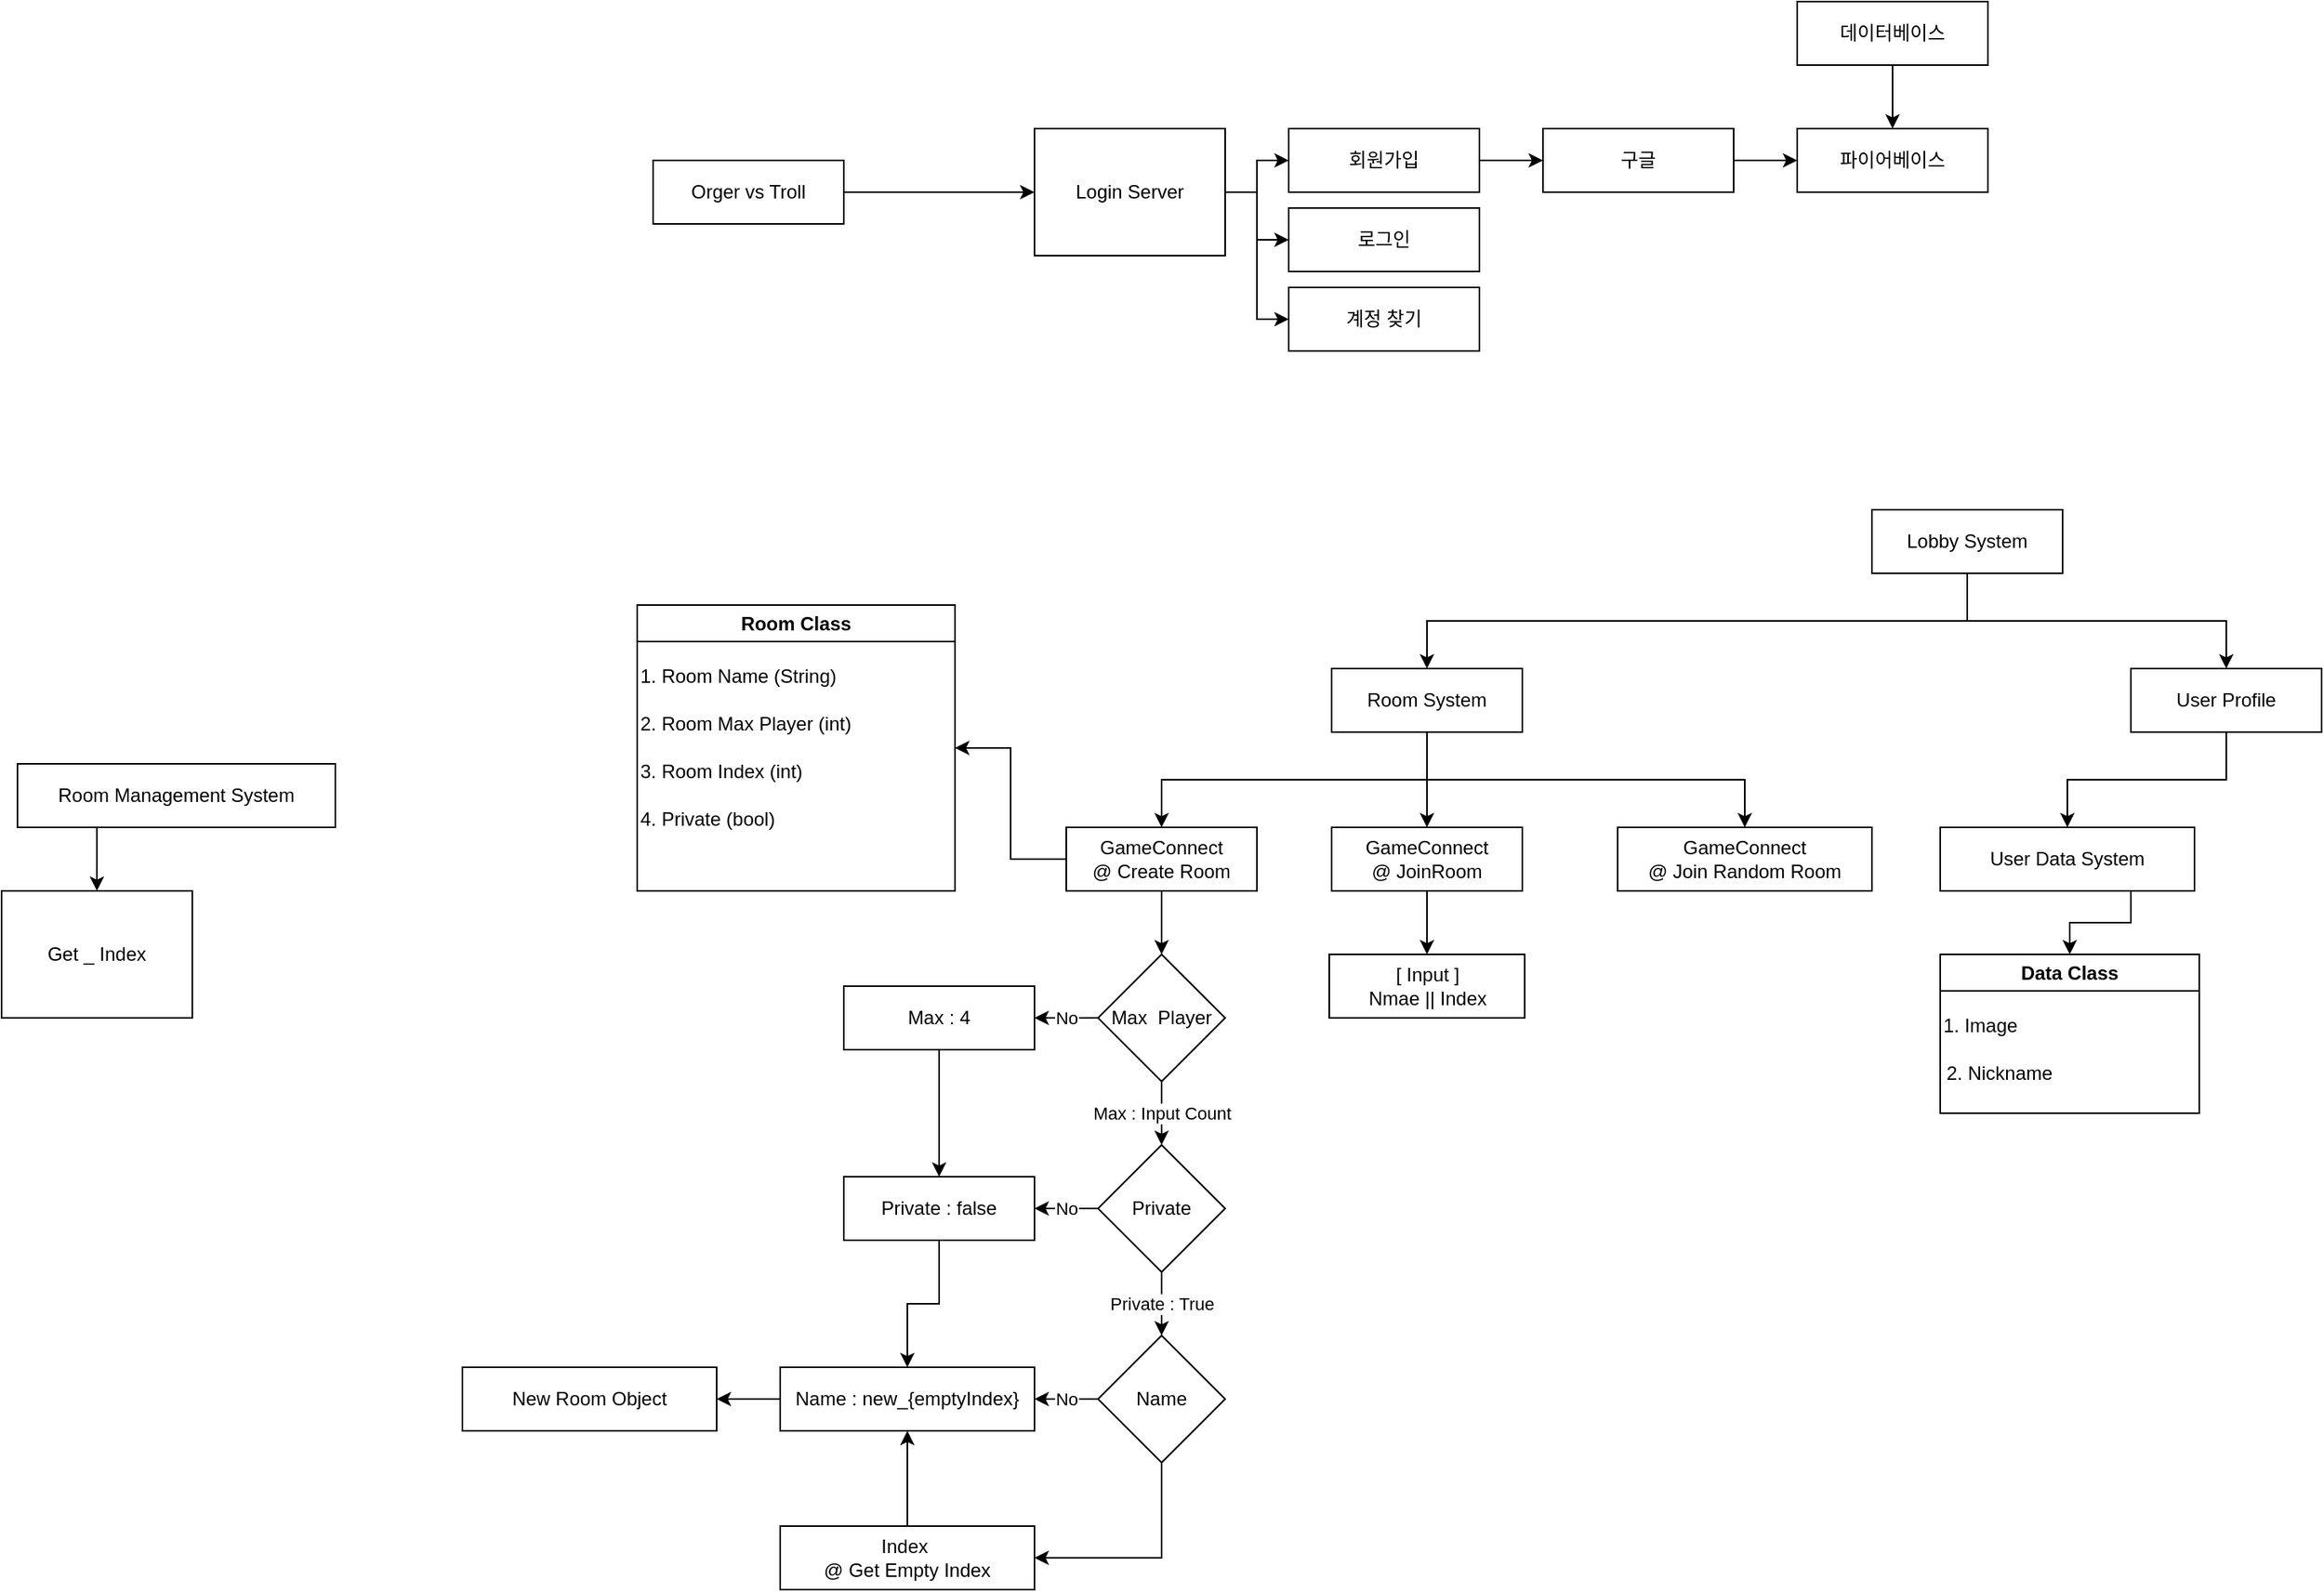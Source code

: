 <mxfile version="21.3.7" type="github">
  <diagram id="C5RBs43oDa-KdzZeNtuy" name="Page-1">
    <mxGraphModel dx="2336" dy="796" grid="1" gridSize="10" guides="1" tooltips="1" connect="1" arrows="1" fold="1" page="1" pageScale="1" pageWidth="827" pageHeight="1169" math="0" shadow="0">
      <root>
        <mxCell id="WIyWlLk6GJQsqaUBKTNV-0" />
        <mxCell id="WIyWlLk6GJQsqaUBKTNV-1" parent="WIyWlLk6GJQsqaUBKTNV-0" />
        <mxCell id="eu6iZmVDXHD_G9yCicwP-2" style="edgeStyle=orthogonalEdgeStyle;rounded=0;orthogonalLoop=1;jettySize=auto;html=1;exitX=1;exitY=0.5;exitDx=0;exitDy=0;entryX=0;entryY=0.5;entryDx=0;entryDy=0;" parent="WIyWlLk6GJQsqaUBKTNV-1" source="eu6iZmVDXHD_G9yCicwP-0" target="eu6iZmVDXHD_G9yCicwP-1" edge="1">
          <mxGeometry relative="1" as="geometry" />
        </mxCell>
        <mxCell id="eu6iZmVDXHD_G9yCicwP-0" value="Orger vs Troll" style="rounded=0;whiteSpace=wrap;html=1;" parent="WIyWlLk6GJQsqaUBKTNV-1" vertex="1">
          <mxGeometry x="40" y="140" width="120" height="40" as="geometry" />
        </mxCell>
        <mxCell id="eu6iZmVDXHD_G9yCicwP-5" style="edgeStyle=orthogonalEdgeStyle;rounded=0;orthogonalLoop=1;jettySize=auto;html=1;exitX=1;exitY=0.5;exitDx=0;exitDy=0;entryX=0;entryY=0.5;entryDx=0;entryDy=0;" parent="WIyWlLk6GJQsqaUBKTNV-1" source="eu6iZmVDXHD_G9yCicwP-1" target="eu6iZmVDXHD_G9yCicwP-3" edge="1">
          <mxGeometry relative="1" as="geometry" />
        </mxCell>
        <mxCell id="eu6iZmVDXHD_G9yCicwP-6" style="edgeStyle=orthogonalEdgeStyle;rounded=0;orthogonalLoop=1;jettySize=auto;html=1;exitX=1;exitY=0.5;exitDx=0;exitDy=0;entryX=0;entryY=0.5;entryDx=0;entryDy=0;" parent="WIyWlLk6GJQsqaUBKTNV-1" source="eu6iZmVDXHD_G9yCicwP-1" target="eu6iZmVDXHD_G9yCicwP-4" edge="1">
          <mxGeometry relative="1" as="geometry" />
        </mxCell>
        <mxCell id="eu6iZmVDXHD_G9yCicwP-8" style="edgeStyle=orthogonalEdgeStyle;rounded=0;orthogonalLoop=1;jettySize=auto;html=1;exitX=1;exitY=0.5;exitDx=0;exitDy=0;entryX=0;entryY=0.5;entryDx=0;entryDy=0;" parent="WIyWlLk6GJQsqaUBKTNV-1" source="eu6iZmVDXHD_G9yCicwP-1" target="eu6iZmVDXHD_G9yCicwP-7" edge="1">
          <mxGeometry relative="1" as="geometry" />
        </mxCell>
        <mxCell id="eu6iZmVDXHD_G9yCicwP-1" value="Login Server" style="rounded=0;whiteSpace=wrap;html=1;" parent="WIyWlLk6GJQsqaUBKTNV-1" vertex="1">
          <mxGeometry x="280" y="120" width="120" height="80" as="geometry" />
        </mxCell>
        <mxCell id="eu6iZmVDXHD_G9yCicwP-10" style="edgeStyle=orthogonalEdgeStyle;rounded=0;orthogonalLoop=1;jettySize=auto;html=1;exitX=1;exitY=0.5;exitDx=0;exitDy=0;entryX=0;entryY=0.5;entryDx=0;entryDy=0;" parent="WIyWlLk6GJQsqaUBKTNV-1" source="eu6iZmVDXHD_G9yCicwP-3" target="eu6iZmVDXHD_G9yCicwP-9" edge="1">
          <mxGeometry relative="1" as="geometry" />
        </mxCell>
        <mxCell id="eu6iZmVDXHD_G9yCicwP-3" value="회원가입" style="rounded=0;whiteSpace=wrap;html=1;" parent="WIyWlLk6GJQsqaUBKTNV-1" vertex="1">
          <mxGeometry x="440" y="120" width="120" height="40" as="geometry" />
        </mxCell>
        <mxCell id="eu6iZmVDXHD_G9yCicwP-4" value="로그인" style="rounded=0;whiteSpace=wrap;html=1;" parent="WIyWlLk6GJQsqaUBKTNV-1" vertex="1">
          <mxGeometry x="440" y="170" width="120" height="40" as="geometry" />
        </mxCell>
        <mxCell id="eu6iZmVDXHD_G9yCicwP-7" value="계정 찾기" style="rounded=0;whiteSpace=wrap;html=1;" parent="WIyWlLk6GJQsqaUBKTNV-1" vertex="1">
          <mxGeometry x="440" y="220" width="120" height="40" as="geometry" />
        </mxCell>
        <mxCell id="eu6iZmVDXHD_G9yCicwP-12" style="edgeStyle=orthogonalEdgeStyle;rounded=0;orthogonalLoop=1;jettySize=auto;html=1;exitX=1;exitY=0.5;exitDx=0;exitDy=0;entryX=0;entryY=0.5;entryDx=0;entryDy=0;" parent="WIyWlLk6GJQsqaUBKTNV-1" source="eu6iZmVDXHD_G9yCicwP-9" target="eu6iZmVDXHD_G9yCicwP-11" edge="1">
          <mxGeometry relative="1" as="geometry" />
        </mxCell>
        <mxCell id="eu6iZmVDXHD_G9yCicwP-9" value="구글" style="rounded=0;whiteSpace=wrap;html=1;" parent="WIyWlLk6GJQsqaUBKTNV-1" vertex="1">
          <mxGeometry x="600" y="120" width="120" height="40" as="geometry" />
        </mxCell>
        <mxCell id="eu6iZmVDXHD_G9yCicwP-11" value="파이어베이스" style="rounded=0;whiteSpace=wrap;html=1;" parent="WIyWlLk6GJQsqaUBKTNV-1" vertex="1">
          <mxGeometry x="760" y="120" width="120" height="40" as="geometry" />
        </mxCell>
        <mxCell id="eu6iZmVDXHD_G9yCicwP-14" style="edgeStyle=orthogonalEdgeStyle;rounded=0;orthogonalLoop=1;jettySize=auto;html=1;exitX=0.5;exitY=1;exitDx=0;exitDy=0;entryX=0.5;entryY=0;entryDx=0;entryDy=0;" parent="WIyWlLk6GJQsqaUBKTNV-1" source="eu6iZmVDXHD_G9yCicwP-13" target="eu6iZmVDXHD_G9yCicwP-11" edge="1">
          <mxGeometry relative="1" as="geometry" />
        </mxCell>
        <mxCell id="eu6iZmVDXHD_G9yCicwP-13" value="데이터베이스" style="rounded=0;whiteSpace=wrap;html=1;" parent="WIyWlLk6GJQsqaUBKTNV-1" vertex="1">
          <mxGeometry x="760" y="40" width="120" height="40" as="geometry" />
        </mxCell>
        <mxCell id="qGuW3kAqMhyCMjiLsScZ-16" style="edgeStyle=orthogonalEdgeStyle;rounded=0;orthogonalLoop=1;jettySize=auto;html=1;exitX=0.5;exitY=1;exitDx=0;exitDy=0;entryX=0.5;entryY=0;entryDx=0;entryDy=0;" edge="1" parent="WIyWlLk6GJQsqaUBKTNV-1" source="qGuW3kAqMhyCMjiLsScZ-0" target="qGuW3kAqMhyCMjiLsScZ-12">
          <mxGeometry relative="1" as="geometry" />
        </mxCell>
        <mxCell id="qGuW3kAqMhyCMjiLsScZ-17" style="edgeStyle=orthogonalEdgeStyle;rounded=0;orthogonalLoop=1;jettySize=auto;html=1;exitX=0.5;exitY=1;exitDx=0;exitDy=0;entryX=0.5;entryY=0;entryDx=0;entryDy=0;" edge="1" parent="WIyWlLk6GJQsqaUBKTNV-1" source="qGuW3kAqMhyCMjiLsScZ-0" target="qGuW3kAqMhyCMjiLsScZ-11">
          <mxGeometry relative="1" as="geometry" />
        </mxCell>
        <mxCell id="qGuW3kAqMhyCMjiLsScZ-0" value="Lobby System" style="rounded=0;whiteSpace=wrap;html=1;" vertex="1" parent="WIyWlLk6GJQsqaUBKTNV-1">
          <mxGeometry x="807" y="360" width="120" height="40" as="geometry" />
        </mxCell>
        <mxCell id="qGuW3kAqMhyCMjiLsScZ-43" style="edgeStyle=orthogonalEdgeStyle;rounded=0;orthogonalLoop=1;jettySize=auto;html=1;exitX=0;exitY=0.5;exitDx=0;exitDy=0;entryX=1;entryY=0.5;entryDx=0;entryDy=0;" edge="1" parent="WIyWlLk6GJQsqaUBKTNV-1" source="qGuW3kAqMhyCMjiLsScZ-5" target="qGuW3kAqMhyCMjiLsScZ-29">
          <mxGeometry relative="1" as="geometry" />
        </mxCell>
        <mxCell id="qGuW3kAqMhyCMjiLsScZ-44" style="edgeStyle=orthogonalEdgeStyle;rounded=0;orthogonalLoop=1;jettySize=auto;html=1;exitX=0.5;exitY=1;exitDx=0;exitDy=0;entryX=0.5;entryY=0;entryDx=0;entryDy=0;" edge="1" parent="WIyWlLk6GJQsqaUBKTNV-1" source="qGuW3kAqMhyCMjiLsScZ-5" target="qGuW3kAqMhyCMjiLsScZ-41">
          <mxGeometry relative="1" as="geometry" />
        </mxCell>
        <mxCell id="qGuW3kAqMhyCMjiLsScZ-5" value="GameConnect&lt;br&gt;@ Create Room" style="rounded=0;whiteSpace=wrap;html=1;" vertex="1" parent="WIyWlLk6GJQsqaUBKTNV-1">
          <mxGeometry x="300" y="560" width="120" height="40" as="geometry" />
        </mxCell>
        <mxCell id="qGuW3kAqMhyCMjiLsScZ-6" value="GameConnect&lt;br&gt;@ Join Random Room" style="rounded=0;whiteSpace=wrap;html=1;" vertex="1" parent="WIyWlLk6GJQsqaUBKTNV-1">
          <mxGeometry x="647" y="560" width="160" height="40" as="geometry" />
        </mxCell>
        <mxCell id="qGuW3kAqMhyCMjiLsScZ-40" style="edgeStyle=orthogonalEdgeStyle;rounded=0;orthogonalLoop=1;jettySize=auto;html=1;exitX=0.5;exitY=1;exitDx=0;exitDy=0;entryX=0.5;entryY=0;entryDx=0;entryDy=0;" edge="1" parent="WIyWlLk6GJQsqaUBKTNV-1" source="qGuW3kAqMhyCMjiLsScZ-7" target="qGuW3kAqMhyCMjiLsScZ-38">
          <mxGeometry relative="1" as="geometry" />
        </mxCell>
        <mxCell id="qGuW3kAqMhyCMjiLsScZ-7" value="GameConnect&lt;br&gt;@ JoinRoom" style="rounded=0;whiteSpace=wrap;html=1;" vertex="1" parent="WIyWlLk6GJQsqaUBKTNV-1">
          <mxGeometry x="467" y="560" width="120" height="40" as="geometry" />
        </mxCell>
        <mxCell id="qGuW3kAqMhyCMjiLsScZ-21" style="edgeStyle=orthogonalEdgeStyle;rounded=0;orthogonalLoop=1;jettySize=auto;html=1;exitX=0.5;exitY=1;exitDx=0;exitDy=0;entryX=0.5;entryY=0;entryDx=0;entryDy=0;" edge="1" parent="WIyWlLk6GJQsqaUBKTNV-1" source="qGuW3kAqMhyCMjiLsScZ-11" target="qGuW3kAqMhyCMjiLsScZ-20">
          <mxGeometry relative="1" as="geometry" />
        </mxCell>
        <mxCell id="qGuW3kAqMhyCMjiLsScZ-11" value="User Profile" style="rounded=0;whiteSpace=wrap;html=1;" vertex="1" parent="WIyWlLk6GJQsqaUBKTNV-1">
          <mxGeometry x="970" y="460" width="120" height="40" as="geometry" />
        </mxCell>
        <mxCell id="qGuW3kAqMhyCMjiLsScZ-13" style="edgeStyle=orthogonalEdgeStyle;rounded=0;orthogonalLoop=1;jettySize=auto;html=1;exitX=0.5;exitY=1;exitDx=0;exitDy=0;entryX=0.5;entryY=0;entryDx=0;entryDy=0;" edge="1" parent="WIyWlLk6GJQsqaUBKTNV-1" source="qGuW3kAqMhyCMjiLsScZ-12" target="qGuW3kAqMhyCMjiLsScZ-5">
          <mxGeometry relative="1" as="geometry" />
        </mxCell>
        <mxCell id="qGuW3kAqMhyCMjiLsScZ-18" style="edgeStyle=orthogonalEdgeStyle;rounded=0;orthogonalLoop=1;jettySize=auto;html=1;exitX=0.5;exitY=1;exitDx=0;exitDy=0;entryX=0.5;entryY=0;entryDx=0;entryDy=0;" edge="1" parent="WIyWlLk6GJQsqaUBKTNV-1" source="qGuW3kAqMhyCMjiLsScZ-12" target="qGuW3kAqMhyCMjiLsScZ-7">
          <mxGeometry relative="1" as="geometry" />
        </mxCell>
        <mxCell id="qGuW3kAqMhyCMjiLsScZ-19" style="edgeStyle=orthogonalEdgeStyle;rounded=0;orthogonalLoop=1;jettySize=auto;html=1;exitX=0.5;exitY=1;exitDx=0;exitDy=0;entryX=0.5;entryY=0;entryDx=0;entryDy=0;" edge="1" parent="WIyWlLk6GJQsqaUBKTNV-1" source="qGuW3kAqMhyCMjiLsScZ-12" target="qGuW3kAqMhyCMjiLsScZ-6">
          <mxGeometry relative="1" as="geometry" />
        </mxCell>
        <mxCell id="qGuW3kAqMhyCMjiLsScZ-12" value="Room System" style="rounded=0;whiteSpace=wrap;html=1;" vertex="1" parent="WIyWlLk6GJQsqaUBKTNV-1">
          <mxGeometry x="467" y="460" width="120" height="40" as="geometry" />
        </mxCell>
        <mxCell id="qGuW3kAqMhyCMjiLsScZ-26" style="edgeStyle=orthogonalEdgeStyle;rounded=0;orthogonalLoop=1;jettySize=auto;html=1;exitX=0.75;exitY=1;exitDx=0;exitDy=0;entryX=0.5;entryY=0;entryDx=0;entryDy=0;" edge="1" parent="WIyWlLk6GJQsqaUBKTNV-1" source="qGuW3kAqMhyCMjiLsScZ-20" target="qGuW3kAqMhyCMjiLsScZ-22">
          <mxGeometry relative="1" as="geometry" />
        </mxCell>
        <mxCell id="qGuW3kAqMhyCMjiLsScZ-20" value="User Data System" style="rounded=0;whiteSpace=wrap;html=1;" vertex="1" parent="WIyWlLk6GJQsqaUBKTNV-1">
          <mxGeometry x="850" y="560" width="160" height="40" as="geometry" />
        </mxCell>
        <mxCell id="qGuW3kAqMhyCMjiLsScZ-22" value="Data Class" style="swimlane;whiteSpace=wrap;html=1;" vertex="1" parent="WIyWlLk6GJQsqaUBKTNV-1">
          <mxGeometry x="850" y="640" width="163" height="100" as="geometry" />
        </mxCell>
        <mxCell id="qGuW3kAqMhyCMjiLsScZ-23" value="1. Image" style="text;html=1;strokeColor=none;fillColor=none;align=left;verticalAlign=middle;whiteSpace=wrap;rounded=0;" vertex="1" parent="qGuW3kAqMhyCMjiLsScZ-22">
          <mxGeometry y="30" width="160" height="30" as="geometry" />
        </mxCell>
        <mxCell id="qGuW3kAqMhyCMjiLsScZ-24" value="2. Nickname" style="text;html=1;strokeColor=none;fillColor=none;align=left;verticalAlign=middle;whiteSpace=wrap;rounded=0;" vertex="1" parent="qGuW3kAqMhyCMjiLsScZ-22">
          <mxGeometry x="1.5" y="60" width="160" height="30" as="geometry" />
        </mxCell>
        <mxCell id="qGuW3kAqMhyCMjiLsScZ-29" value="Room Class" style="swimlane;whiteSpace=wrap;html=1;" vertex="1" parent="WIyWlLk6GJQsqaUBKTNV-1">
          <mxGeometry x="30" y="420" width="200" height="180" as="geometry" />
        </mxCell>
        <mxCell id="qGuW3kAqMhyCMjiLsScZ-30" value="1. Room Name (String)" style="text;html=1;strokeColor=none;fillColor=none;align=left;verticalAlign=middle;whiteSpace=wrap;rounded=0;" vertex="1" parent="qGuW3kAqMhyCMjiLsScZ-29">
          <mxGeometry y="30" width="200" height="30" as="geometry" />
        </mxCell>
        <mxCell id="qGuW3kAqMhyCMjiLsScZ-31" value="2. Room Max Player (int)" style="text;html=1;strokeColor=none;fillColor=none;align=left;verticalAlign=middle;whiteSpace=wrap;rounded=0;" vertex="1" parent="qGuW3kAqMhyCMjiLsScZ-29">
          <mxGeometry y="60" width="200" height="30" as="geometry" />
        </mxCell>
        <mxCell id="qGuW3kAqMhyCMjiLsScZ-33" value="3. Room Index (int)" style="text;html=1;strokeColor=none;fillColor=none;align=left;verticalAlign=middle;whiteSpace=wrap;rounded=0;" vertex="1" parent="qGuW3kAqMhyCMjiLsScZ-29">
          <mxGeometry y="90" width="200" height="30" as="geometry" />
        </mxCell>
        <mxCell id="qGuW3kAqMhyCMjiLsScZ-52" value="4. Private (bool)" style="text;html=1;strokeColor=none;fillColor=none;align=left;verticalAlign=middle;whiteSpace=wrap;rounded=0;" vertex="1" parent="qGuW3kAqMhyCMjiLsScZ-29">
          <mxGeometry y="120" width="200" height="30" as="geometry" />
        </mxCell>
        <mxCell id="qGuW3kAqMhyCMjiLsScZ-38" value="[ Input ]&lt;br&gt;Nmae || Index" style="rounded=0;whiteSpace=wrap;html=1;" vertex="1" parent="WIyWlLk6GJQsqaUBKTNV-1">
          <mxGeometry x="465.5" y="640" width="123" height="40" as="geometry" />
        </mxCell>
        <mxCell id="qGuW3kAqMhyCMjiLsScZ-46" value="No" style="edgeStyle=orthogonalEdgeStyle;rounded=0;orthogonalLoop=1;jettySize=auto;html=1;exitX=0;exitY=0.5;exitDx=0;exitDy=0;entryX=1;entryY=0.5;entryDx=0;entryDy=0;" edge="1" parent="WIyWlLk6GJQsqaUBKTNV-1" source="qGuW3kAqMhyCMjiLsScZ-41" target="qGuW3kAqMhyCMjiLsScZ-45">
          <mxGeometry relative="1" as="geometry" />
        </mxCell>
        <mxCell id="qGuW3kAqMhyCMjiLsScZ-55" value="Max : Input Count" style="edgeStyle=orthogonalEdgeStyle;rounded=0;orthogonalLoop=1;jettySize=auto;html=1;exitX=0.5;exitY=1;exitDx=0;exitDy=0;entryX=0.5;entryY=0;entryDx=0;entryDy=0;" edge="1" parent="WIyWlLk6GJQsqaUBKTNV-1" source="qGuW3kAqMhyCMjiLsScZ-41" target="qGuW3kAqMhyCMjiLsScZ-47">
          <mxGeometry relative="1" as="geometry" />
        </mxCell>
        <mxCell id="qGuW3kAqMhyCMjiLsScZ-41" value="Max&amp;nbsp; Player" style="rhombus;whiteSpace=wrap;html=1;" vertex="1" parent="WIyWlLk6GJQsqaUBKTNV-1">
          <mxGeometry x="320" y="640" width="80" height="80" as="geometry" />
        </mxCell>
        <mxCell id="qGuW3kAqMhyCMjiLsScZ-63" style="edgeStyle=orthogonalEdgeStyle;rounded=0;orthogonalLoop=1;jettySize=auto;html=1;exitX=0.5;exitY=1;exitDx=0;exitDy=0;entryX=0.5;entryY=0;entryDx=0;entryDy=0;" edge="1" parent="WIyWlLk6GJQsqaUBKTNV-1" source="qGuW3kAqMhyCMjiLsScZ-45" target="qGuW3kAqMhyCMjiLsScZ-53">
          <mxGeometry relative="1" as="geometry" />
        </mxCell>
        <mxCell id="qGuW3kAqMhyCMjiLsScZ-45" value="Max : 4" style="rounded=0;whiteSpace=wrap;html=1;" vertex="1" parent="WIyWlLk6GJQsqaUBKTNV-1">
          <mxGeometry x="160" y="660" width="120" height="40" as="geometry" />
        </mxCell>
        <mxCell id="qGuW3kAqMhyCMjiLsScZ-54" value="No" style="edgeStyle=orthogonalEdgeStyle;rounded=0;orthogonalLoop=1;jettySize=auto;html=1;exitX=0;exitY=0.5;exitDx=0;exitDy=0;entryX=1;entryY=0.5;entryDx=0;entryDy=0;" edge="1" parent="WIyWlLk6GJQsqaUBKTNV-1" source="qGuW3kAqMhyCMjiLsScZ-47" target="qGuW3kAqMhyCMjiLsScZ-53">
          <mxGeometry relative="1" as="geometry" />
        </mxCell>
        <mxCell id="qGuW3kAqMhyCMjiLsScZ-57" value="Private : True" style="edgeStyle=orthogonalEdgeStyle;rounded=0;orthogonalLoop=1;jettySize=auto;html=1;exitX=0.5;exitY=1;exitDx=0;exitDy=0;entryX=0.5;entryY=0;entryDx=0;entryDy=0;" edge="1" parent="WIyWlLk6GJQsqaUBKTNV-1" source="qGuW3kAqMhyCMjiLsScZ-47" target="qGuW3kAqMhyCMjiLsScZ-56">
          <mxGeometry relative="1" as="geometry" />
        </mxCell>
        <mxCell id="qGuW3kAqMhyCMjiLsScZ-47" value="Private" style="rhombus;whiteSpace=wrap;html=1;" vertex="1" parent="WIyWlLk6GJQsqaUBKTNV-1">
          <mxGeometry x="320" y="760" width="80" height="80" as="geometry" />
        </mxCell>
        <mxCell id="qGuW3kAqMhyCMjiLsScZ-64" style="edgeStyle=orthogonalEdgeStyle;rounded=0;orthogonalLoop=1;jettySize=auto;html=1;exitX=0.5;exitY=1;exitDx=0;exitDy=0;entryX=0.5;entryY=0;entryDx=0;entryDy=0;" edge="1" parent="WIyWlLk6GJQsqaUBKTNV-1" source="qGuW3kAqMhyCMjiLsScZ-53" target="qGuW3kAqMhyCMjiLsScZ-58">
          <mxGeometry relative="1" as="geometry" />
        </mxCell>
        <mxCell id="qGuW3kAqMhyCMjiLsScZ-53" value="Private : false" style="rounded=0;whiteSpace=wrap;html=1;" vertex="1" parent="WIyWlLk6GJQsqaUBKTNV-1">
          <mxGeometry x="160" y="780" width="120" height="40" as="geometry" />
        </mxCell>
        <mxCell id="qGuW3kAqMhyCMjiLsScZ-59" value="No" style="edgeStyle=orthogonalEdgeStyle;rounded=0;orthogonalLoop=1;jettySize=auto;html=1;exitX=0;exitY=0.5;exitDx=0;exitDy=0;entryX=1;entryY=0.5;entryDx=0;entryDy=0;" edge="1" parent="WIyWlLk6GJQsqaUBKTNV-1" source="qGuW3kAqMhyCMjiLsScZ-56" target="qGuW3kAqMhyCMjiLsScZ-58">
          <mxGeometry relative="1" as="geometry" />
        </mxCell>
        <mxCell id="qGuW3kAqMhyCMjiLsScZ-61" style="edgeStyle=orthogonalEdgeStyle;rounded=0;orthogonalLoop=1;jettySize=auto;html=1;exitX=0.5;exitY=1;exitDx=0;exitDy=0;entryX=1;entryY=0.5;entryDx=0;entryDy=0;" edge="1" parent="WIyWlLk6GJQsqaUBKTNV-1" source="qGuW3kAqMhyCMjiLsScZ-56" target="qGuW3kAqMhyCMjiLsScZ-60">
          <mxGeometry relative="1" as="geometry" />
        </mxCell>
        <mxCell id="qGuW3kAqMhyCMjiLsScZ-56" value="Name" style="rhombus;whiteSpace=wrap;html=1;" vertex="1" parent="WIyWlLk6GJQsqaUBKTNV-1">
          <mxGeometry x="320" y="880" width="80" height="80" as="geometry" />
        </mxCell>
        <mxCell id="qGuW3kAqMhyCMjiLsScZ-67" style="edgeStyle=orthogonalEdgeStyle;rounded=0;orthogonalLoop=1;jettySize=auto;html=1;exitX=0;exitY=0.5;exitDx=0;exitDy=0;entryX=1;entryY=0.5;entryDx=0;entryDy=0;" edge="1" parent="WIyWlLk6GJQsqaUBKTNV-1" source="qGuW3kAqMhyCMjiLsScZ-58" target="qGuW3kAqMhyCMjiLsScZ-65">
          <mxGeometry relative="1" as="geometry" />
        </mxCell>
        <mxCell id="qGuW3kAqMhyCMjiLsScZ-58" value="Name : new_{emptyIndex}" style="rounded=0;whiteSpace=wrap;html=1;" vertex="1" parent="WIyWlLk6GJQsqaUBKTNV-1">
          <mxGeometry x="120" y="900" width="160" height="40" as="geometry" />
        </mxCell>
        <mxCell id="qGuW3kAqMhyCMjiLsScZ-62" style="edgeStyle=orthogonalEdgeStyle;rounded=0;orthogonalLoop=1;jettySize=auto;html=1;exitX=0.5;exitY=0;exitDx=0;exitDy=0;entryX=0.5;entryY=1;entryDx=0;entryDy=0;" edge="1" parent="WIyWlLk6GJQsqaUBKTNV-1" source="qGuW3kAqMhyCMjiLsScZ-60" target="qGuW3kAqMhyCMjiLsScZ-58">
          <mxGeometry relative="1" as="geometry" />
        </mxCell>
        <mxCell id="qGuW3kAqMhyCMjiLsScZ-60" value="Index&amp;nbsp;&lt;br&gt;@ Get Empty Index" style="rounded=0;whiteSpace=wrap;html=1;" vertex="1" parent="WIyWlLk6GJQsqaUBKTNV-1">
          <mxGeometry x="120" y="1000" width="160" height="40" as="geometry" />
        </mxCell>
        <mxCell id="qGuW3kAqMhyCMjiLsScZ-65" value="New Room Object" style="rounded=0;whiteSpace=wrap;html=1;" vertex="1" parent="WIyWlLk6GJQsqaUBKTNV-1">
          <mxGeometry x="-80" y="900" width="160" height="40" as="geometry" />
        </mxCell>
        <mxCell id="qGuW3kAqMhyCMjiLsScZ-70" style="edgeStyle=orthogonalEdgeStyle;rounded=0;orthogonalLoop=1;jettySize=auto;html=1;exitX=0.25;exitY=1;exitDx=0;exitDy=0;entryX=0.5;entryY=0;entryDx=0;entryDy=0;" edge="1" parent="WIyWlLk6GJQsqaUBKTNV-1" source="qGuW3kAqMhyCMjiLsScZ-68" target="qGuW3kAqMhyCMjiLsScZ-69">
          <mxGeometry relative="1" as="geometry" />
        </mxCell>
        <mxCell id="qGuW3kAqMhyCMjiLsScZ-68" value="Room Management System" style="rounded=0;whiteSpace=wrap;html=1;" vertex="1" parent="WIyWlLk6GJQsqaUBKTNV-1">
          <mxGeometry x="-360" y="520" width="200" height="40" as="geometry" />
        </mxCell>
        <mxCell id="qGuW3kAqMhyCMjiLsScZ-69" value="Get _ Index" style="rounded=0;whiteSpace=wrap;html=1;" vertex="1" parent="WIyWlLk6GJQsqaUBKTNV-1">
          <mxGeometry x="-370" y="600" width="120" height="80" as="geometry" />
        </mxCell>
      </root>
    </mxGraphModel>
  </diagram>
</mxfile>
